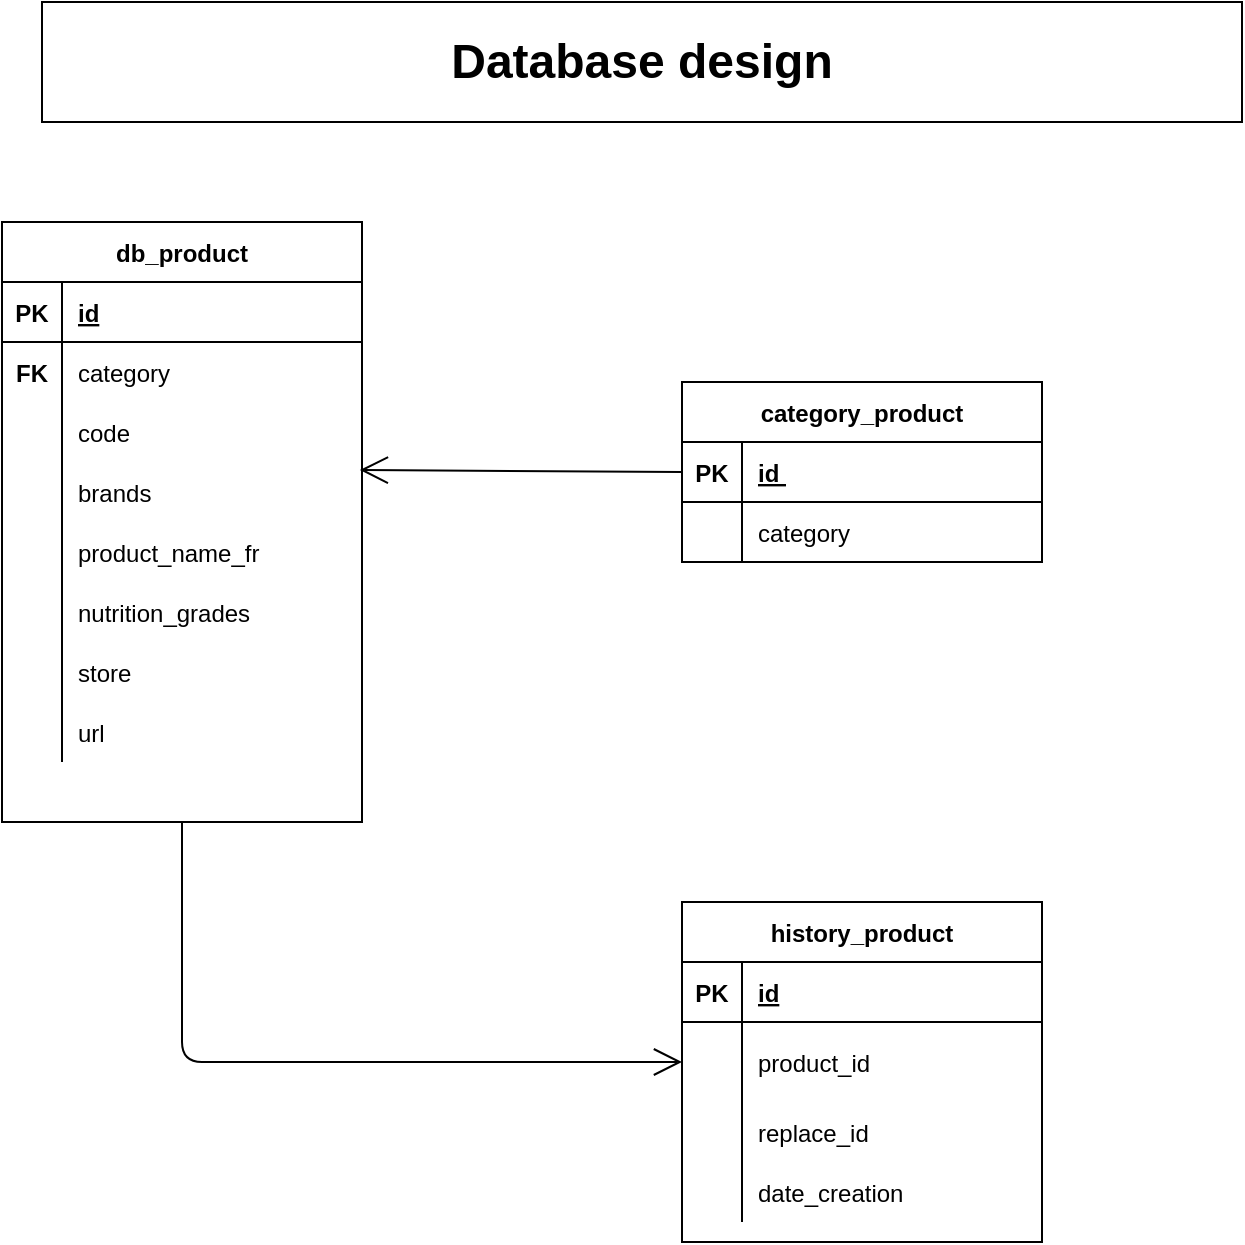 <mxfile version="13.9.9" type="device" pages="2"><diagram id="-ngUn5e7MAbJJdgtpYC8" name="Database design"><mxGraphModel dx="1086" dy="806" grid="1" gridSize="10" guides="1" tooltips="1" connect="1" arrows="1" fold="1" page="1" pageScale="1" pageWidth="827" pageHeight="1169" math="0" shadow="0"><root><mxCell id="0"/><mxCell id="1" parent="0"/><mxCell id="Donr-r4MdVtFnB7dgDh9-1" value="db_product" style="shape=table;startSize=30;container=1;collapsible=1;childLayout=tableLayout;fixedRows=1;rowLines=0;fontStyle=1;align=center;resizeLast=1;" parent="1" vertex="1"><mxGeometry x="100" y="150" width="180" height="300" as="geometry"/></mxCell><mxCell id="Donr-r4MdVtFnB7dgDh9-2" value="" style="shape=partialRectangle;collapsible=0;dropTarget=0;pointerEvents=0;fillColor=none;top=0;left=0;bottom=1;right=0;points=[[0,0.5],[1,0.5]];portConstraint=eastwest;" parent="Donr-r4MdVtFnB7dgDh9-1" vertex="1"><mxGeometry y="30" width="180" height="30" as="geometry"/></mxCell><mxCell id="Donr-r4MdVtFnB7dgDh9-3" value="PK" style="shape=partialRectangle;connectable=0;fillColor=none;top=0;left=0;bottom=0;right=0;fontStyle=1;overflow=hidden;" parent="Donr-r4MdVtFnB7dgDh9-2" vertex="1"><mxGeometry width="30" height="30" as="geometry"/></mxCell><mxCell id="Donr-r4MdVtFnB7dgDh9-4" value="id" style="shape=partialRectangle;connectable=0;fillColor=none;top=0;left=0;bottom=0;right=0;align=left;spacingLeft=6;fontStyle=5;overflow=hidden;" parent="Donr-r4MdVtFnB7dgDh9-2" vertex="1"><mxGeometry x="30" width="150" height="30" as="geometry"/></mxCell><mxCell id="Donr-r4MdVtFnB7dgDh9-5" value="" style="shape=partialRectangle;collapsible=0;dropTarget=0;pointerEvents=0;fillColor=none;top=0;left=0;bottom=0;right=0;points=[[0,0.5],[1,0.5]];portConstraint=eastwest;" parent="Donr-r4MdVtFnB7dgDh9-1" vertex="1"><mxGeometry y="60" width="180" height="30" as="geometry"/></mxCell><mxCell id="Donr-r4MdVtFnB7dgDh9-6" value="FK" style="shape=partialRectangle;connectable=0;fillColor=none;top=0;left=0;bottom=0;right=0;editable=1;overflow=hidden;fontStyle=1" parent="Donr-r4MdVtFnB7dgDh9-5" vertex="1"><mxGeometry width="30" height="30" as="geometry"/></mxCell><mxCell id="Donr-r4MdVtFnB7dgDh9-7" value="category" style="shape=partialRectangle;connectable=0;fillColor=none;top=0;left=0;bottom=0;right=0;align=left;spacingLeft=6;overflow=hidden;" parent="Donr-r4MdVtFnB7dgDh9-5" vertex="1"><mxGeometry x="30" width="150" height="30" as="geometry"/></mxCell><mxCell id="Donr-r4MdVtFnB7dgDh9-8" value="" style="shape=partialRectangle;collapsible=0;dropTarget=0;pointerEvents=0;fillColor=none;top=0;left=0;bottom=0;right=0;points=[[0,0.5],[1,0.5]];portConstraint=eastwest;" parent="Donr-r4MdVtFnB7dgDh9-1" vertex="1"><mxGeometry y="90" width="180" height="30" as="geometry"/></mxCell><mxCell id="Donr-r4MdVtFnB7dgDh9-9" value="" style="shape=partialRectangle;connectable=0;fillColor=none;top=0;left=0;bottom=0;right=0;editable=1;overflow=hidden;" parent="Donr-r4MdVtFnB7dgDh9-8" vertex="1"><mxGeometry width="30" height="30" as="geometry"/></mxCell><mxCell id="Donr-r4MdVtFnB7dgDh9-10" value="code" style="shape=partialRectangle;connectable=0;fillColor=none;top=0;left=0;bottom=0;right=0;align=left;spacingLeft=6;overflow=hidden;" parent="Donr-r4MdVtFnB7dgDh9-8" vertex="1"><mxGeometry x="30" width="150" height="30" as="geometry"/></mxCell><mxCell id="Donr-r4MdVtFnB7dgDh9-17" style="shape=partialRectangle;collapsible=0;dropTarget=0;pointerEvents=0;fillColor=none;top=0;left=0;bottom=0;right=0;points=[[0,0.5],[1,0.5]];portConstraint=eastwest;" parent="Donr-r4MdVtFnB7dgDh9-1" vertex="1"><mxGeometry y="120" width="180" height="30" as="geometry"/></mxCell><mxCell id="Donr-r4MdVtFnB7dgDh9-18" style="shape=partialRectangle;connectable=0;fillColor=none;top=0;left=0;bottom=0;right=0;editable=1;overflow=hidden;" parent="Donr-r4MdVtFnB7dgDh9-17" vertex="1"><mxGeometry width="30" height="30" as="geometry"/></mxCell><mxCell id="Donr-r4MdVtFnB7dgDh9-19" value="brands" style="shape=partialRectangle;connectable=0;fillColor=none;top=0;left=0;bottom=0;right=0;align=left;spacingLeft=6;overflow=hidden;" parent="Donr-r4MdVtFnB7dgDh9-17" vertex="1"><mxGeometry x="30" width="150" height="30" as="geometry"/></mxCell><mxCell id="Donr-r4MdVtFnB7dgDh9-20" style="shape=partialRectangle;collapsible=0;dropTarget=0;pointerEvents=0;fillColor=none;top=0;left=0;bottom=0;right=0;points=[[0,0.5],[1,0.5]];portConstraint=eastwest;" parent="Donr-r4MdVtFnB7dgDh9-1" vertex="1"><mxGeometry y="150" width="180" height="30" as="geometry"/></mxCell><mxCell id="Donr-r4MdVtFnB7dgDh9-21" style="shape=partialRectangle;connectable=0;fillColor=none;top=0;left=0;bottom=0;right=0;editable=1;overflow=hidden;" parent="Donr-r4MdVtFnB7dgDh9-20" vertex="1"><mxGeometry width="30" height="30" as="geometry"/></mxCell><mxCell id="Donr-r4MdVtFnB7dgDh9-22" value="product_name_fr" style="shape=partialRectangle;connectable=0;fillColor=none;top=0;left=0;bottom=0;right=0;align=left;spacingLeft=6;overflow=hidden;" parent="Donr-r4MdVtFnB7dgDh9-20" vertex="1"><mxGeometry x="30" width="150" height="30" as="geometry"/></mxCell><mxCell id="Donr-r4MdVtFnB7dgDh9-23" style="shape=partialRectangle;collapsible=0;dropTarget=0;pointerEvents=0;fillColor=none;top=0;left=0;bottom=0;right=0;points=[[0,0.5],[1,0.5]];portConstraint=eastwest;" parent="Donr-r4MdVtFnB7dgDh9-1" vertex="1"><mxGeometry y="180" width="180" height="30" as="geometry"/></mxCell><mxCell id="Donr-r4MdVtFnB7dgDh9-24" style="shape=partialRectangle;connectable=0;fillColor=none;top=0;left=0;bottom=0;right=0;editable=1;overflow=hidden;" parent="Donr-r4MdVtFnB7dgDh9-23" vertex="1"><mxGeometry width="30" height="30" as="geometry"/></mxCell><mxCell id="Donr-r4MdVtFnB7dgDh9-25" value="nutrition_grades" style="shape=partialRectangle;connectable=0;fillColor=none;top=0;left=0;bottom=0;right=0;align=left;spacingLeft=6;overflow=hidden;" parent="Donr-r4MdVtFnB7dgDh9-23" vertex="1"><mxGeometry x="30" width="150" height="30" as="geometry"/></mxCell><mxCell id="Donr-r4MdVtFnB7dgDh9-26" style="shape=partialRectangle;collapsible=0;dropTarget=0;pointerEvents=0;fillColor=none;top=0;left=0;bottom=0;right=0;points=[[0,0.5],[1,0.5]];portConstraint=eastwest;" parent="Donr-r4MdVtFnB7dgDh9-1" vertex="1"><mxGeometry y="210" width="180" height="30" as="geometry"/></mxCell><mxCell id="Donr-r4MdVtFnB7dgDh9-27" style="shape=partialRectangle;connectable=0;fillColor=none;top=0;left=0;bottom=0;right=0;editable=1;overflow=hidden;" parent="Donr-r4MdVtFnB7dgDh9-26" vertex="1"><mxGeometry width="30" height="30" as="geometry"/></mxCell><mxCell id="Donr-r4MdVtFnB7dgDh9-28" value="store" style="shape=partialRectangle;connectable=0;fillColor=none;top=0;left=0;bottom=0;right=0;align=left;spacingLeft=6;overflow=hidden;" parent="Donr-r4MdVtFnB7dgDh9-26" vertex="1"><mxGeometry x="30" width="150" height="30" as="geometry"/></mxCell><mxCell id="Donr-r4MdVtFnB7dgDh9-11" value="" style="shape=partialRectangle;collapsible=0;dropTarget=0;pointerEvents=0;fillColor=none;top=0;left=0;bottom=0;right=0;points=[[0,0.5],[1,0.5]];portConstraint=eastwest;" parent="Donr-r4MdVtFnB7dgDh9-1" vertex="1"><mxGeometry y="240" width="180" height="30" as="geometry"/></mxCell><mxCell id="Donr-r4MdVtFnB7dgDh9-12" value="" style="shape=partialRectangle;connectable=0;fillColor=none;top=0;left=0;bottom=0;right=0;editable=1;overflow=hidden;" parent="Donr-r4MdVtFnB7dgDh9-11" vertex="1"><mxGeometry width="30" height="30" as="geometry"/></mxCell><mxCell id="Donr-r4MdVtFnB7dgDh9-13" value="url" style="shape=partialRectangle;connectable=0;fillColor=none;top=0;left=0;bottom=0;right=0;align=left;spacingLeft=6;overflow=hidden;" parent="Donr-r4MdVtFnB7dgDh9-11" vertex="1"><mxGeometry x="30" width="150" height="30" as="geometry"/></mxCell><mxCell id="Donr-r4MdVtFnB7dgDh9-29" value="category_product" style="shape=table;startSize=30;container=1;collapsible=1;childLayout=tableLayout;fixedRows=1;rowLines=0;fontStyle=1;align=center;resizeLast=1;" parent="1" vertex="1"><mxGeometry x="440" y="230" width="180" height="90" as="geometry"/></mxCell><mxCell id="Donr-r4MdVtFnB7dgDh9-30" value="" style="shape=partialRectangle;collapsible=0;dropTarget=0;pointerEvents=0;fillColor=none;top=0;left=0;bottom=1;right=0;points=[[0,0.5],[1,0.5]];portConstraint=eastwest;" parent="Donr-r4MdVtFnB7dgDh9-29" vertex="1"><mxGeometry y="30" width="180" height="30" as="geometry"/></mxCell><mxCell id="Donr-r4MdVtFnB7dgDh9-31" value="PK" style="shape=partialRectangle;connectable=0;fillColor=none;top=0;left=0;bottom=0;right=0;fontStyle=1;overflow=hidden;" parent="Donr-r4MdVtFnB7dgDh9-30" vertex="1"><mxGeometry width="30" height="30" as="geometry"/></mxCell><mxCell id="Donr-r4MdVtFnB7dgDh9-32" value="id " style="shape=partialRectangle;connectable=0;fillColor=none;top=0;left=0;bottom=0;right=0;align=left;spacingLeft=6;fontStyle=5;overflow=hidden;" parent="Donr-r4MdVtFnB7dgDh9-30" vertex="1"><mxGeometry x="30" width="150" height="30" as="geometry"/></mxCell><mxCell id="Donr-r4MdVtFnB7dgDh9-33" value="" style="shape=partialRectangle;collapsible=0;dropTarget=0;pointerEvents=0;fillColor=none;top=0;left=0;bottom=0;right=0;points=[[0,0.5],[1,0.5]];portConstraint=eastwest;" parent="Donr-r4MdVtFnB7dgDh9-29" vertex="1"><mxGeometry y="60" width="180" height="30" as="geometry"/></mxCell><mxCell id="Donr-r4MdVtFnB7dgDh9-34" value="" style="shape=partialRectangle;connectable=0;fillColor=none;top=0;left=0;bottom=0;right=0;editable=1;overflow=hidden;" parent="Donr-r4MdVtFnB7dgDh9-33" vertex="1"><mxGeometry width="30" height="30" as="geometry"/></mxCell><mxCell id="Donr-r4MdVtFnB7dgDh9-35" value="category" style="shape=partialRectangle;connectable=0;fillColor=none;top=0;left=0;bottom=0;right=0;align=left;spacingLeft=6;overflow=hidden;" parent="Donr-r4MdVtFnB7dgDh9-33" vertex="1"><mxGeometry x="30" width="150" height="30" as="geometry"/></mxCell><mxCell id="Donr-r4MdVtFnB7dgDh9-42" value="history_product" style="shape=table;startSize=30;container=1;collapsible=1;childLayout=tableLayout;fixedRows=1;rowLines=0;fontStyle=1;align=center;resizeLast=1;" parent="1" vertex="1"><mxGeometry x="440" y="490" width="180" height="170" as="geometry"/></mxCell><mxCell id="Donr-r4MdVtFnB7dgDh9-43" value="" style="shape=partialRectangle;collapsible=0;dropTarget=0;pointerEvents=0;fillColor=none;top=0;left=0;bottom=1;right=0;points=[[0,0.5],[1,0.5]];portConstraint=eastwest;" parent="Donr-r4MdVtFnB7dgDh9-42" vertex="1"><mxGeometry y="30" width="180" height="30" as="geometry"/></mxCell><mxCell id="Donr-r4MdVtFnB7dgDh9-44" value="PK" style="shape=partialRectangle;connectable=0;fillColor=none;top=0;left=0;bottom=0;right=0;fontStyle=1;overflow=hidden;" parent="Donr-r4MdVtFnB7dgDh9-43" vertex="1"><mxGeometry width="30" height="30" as="geometry"/></mxCell><mxCell id="Donr-r4MdVtFnB7dgDh9-45" value="id" style="shape=partialRectangle;connectable=0;fillColor=none;top=0;left=0;bottom=0;right=0;align=left;spacingLeft=6;fontStyle=5;overflow=hidden;" parent="Donr-r4MdVtFnB7dgDh9-43" vertex="1"><mxGeometry x="30" width="150" height="30" as="geometry"/></mxCell><mxCell id="Donr-r4MdVtFnB7dgDh9-46" value="" style="shape=partialRectangle;collapsible=0;dropTarget=0;pointerEvents=0;fillColor=none;top=0;left=0;bottom=0;right=0;points=[[0,0.5],[1,0.5]];portConstraint=eastwest;" parent="Donr-r4MdVtFnB7dgDh9-42" vertex="1"><mxGeometry y="60" width="180" height="40" as="geometry"/></mxCell><mxCell id="Donr-r4MdVtFnB7dgDh9-47" value="" style="shape=partialRectangle;connectable=0;fillColor=none;top=0;left=0;bottom=0;right=0;editable=1;overflow=hidden;" parent="Donr-r4MdVtFnB7dgDh9-46" vertex="1"><mxGeometry width="30" height="40" as="geometry"/></mxCell><mxCell id="Donr-r4MdVtFnB7dgDh9-48" value="product_id" style="shape=partialRectangle;connectable=0;fillColor=none;top=0;left=0;bottom=0;right=0;align=left;spacingLeft=6;overflow=hidden;" parent="Donr-r4MdVtFnB7dgDh9-46" vertex="1"><mxGeometry x="30" width="150" height="40" as="geometry"/></mxCell><mxCell id="Donr-r4MdVtFnB7dgDh9-49" value="" style="shape=partialRectangle;collapsible=0;dropTarget=0;pointerEvents=0;fillColor=none;top=0;left=0;bottom=0;right=0;points=[[0,0.5],[1,0.5]];portConstraint=eastwest;" parent="Donr-r4MdVtFnB7dgDh9-42" vertex="1"><mxGeometry y="100" width="180" height="30" as="geometry"/></mxCell><mxCell id="Donr-r4MdVtFnB7dgDh9-50" value="" style="shape=partialRectangle;connectable=0;fillColor=none;top=0;left=0;bottom=0;right=0;editable=1;overflow=hidden;" parent="Donr-r4MdVtFnB7dgDh9-49" vertex="1"><mxGeometry width="30" height="30" as="geometry"/></mxCell><mxCell id="Donr-r4MdVtFnB7dgDh9-51" value="replace_id" style="shape=partialRectangle;connectable=0;fillColor=none;top=0;left=0;bottom=0;right=0;align=left;spacingLeft=6;overflow=hidden;" parent="Donr-r4MdVtFnB7dgDh9-49" vertex="1"><mxGeometry x="30" width="150" height="30" as="geometry"/></mxCell><mxCell id="Donr-r4MdVtFnB7dgDh9-52" value="" style="shape=partialRectangle;collapsible=0;dropTarget=0;pointerEvents=0;fillColor=none;top=0;left=0;bottom=0;right=0;points=[[0,0.5],[1,0.5]];portConstraint=eastwest;" parent="Donr-r4MdVtFnB7dgDh9-42" vertex="1"><mxGeometry y="130" width="180" height="30" as="geometry"/></mxCell><mxCell id="Donr-r4MdVtFnB7dgDh9-53" value="" style="shape=partialRectangle;connectable=0;fillColor=none;top=0;left=0;bottom=0;right=0;editable=1;overflow=hidden;" parent="Donr-r4MdVtFnB7dgDh9-52" vertex="1"><mxGeometry width="30" height="30" as="geometry"/></mxCell><mxCell id="Donr-r4MdVtFnB7dgDh9-54" value="date_creation" style="shape=partialRectangle;connectable=0;fillColor=none;top=0;left=0;bottom=0;right=0;align=left;spacingLeft=6;overflow=hidden;" parent="Donr-r4MdVtFnB7dgDh9-52" vertex="1"><mxGeometry x="30" width="150" height="30" as="geometry"/></mxCell><mxCell id="Donr-r4MdVtFnB7dgDh9-57" value="" style="endArrow=open;endFill=1;endSize=12;html=1;exitX=0;exitY=0.5;exitDx=0;exitDy=0;entryX=0.994;entryY=0.133;entryDx=0;entryDy=0;entryPerimeter=0;" parent="1" source="Donr-r4MdVtFnB7dgDh9-30" target="Donr-r4MdVtFnB7dgDh9-17" edge="1"><mxGeometry width="160" relative="1" as="geometry"><mxPoint x="500" y="500" as="sourcePoint"/><mxPoint x="660" y="500" as="targetPoint"/></mxGeometry></mxCell><mxCell id="Donr-r4MdVtFnB7dgDh9-60" value="" style="endArrow=open;endFill=1;endSize=12;html=1;exitX=0.5;exitY=1;exitDx=0;exitDy=0;entryX=0;entryY=0.5;entryDx=0;entryDy=0;" parent="1" source="Donr-r4MdVtFnB7dgDh9-1" target="Donr-r4MdVtFnB7dgDh9-46" edge="1"><mxGeometry width="160" relative="1" as="geometry"><mxPoint x="230" y="460" as="sourcePoint"/><mxPoint x="660" y="500" as="targetPoint"/><Array as="points"><mxPoint x="190" y="570"/></Array></mxGeometry></mxCell><mxCell id="nD3ldDlvYVNkLvjqTgVf-1" value="&lt;font style=&quot;font-size: 24px&quot;&gt;&lt;b&gt;Database design&lt;/b&gt;&lt;/font&gt;" style="rounded=0;whiteSpace=wrap;html=1;" parent="1" vertex="1"><mxGeometry x="120" y="40" width="600" height="60" as="geometry"/></mxCell></root></mxGraphModel></diagram><diagram id="mBJQxk9eySYKgl65cNKG" name="Algorithme"><mxGraphModel dx="1086" dy="806" grid="1" gridSize="10" guides="1" tooltips="1" connect="1" arrows="1" fold="1" page="1" pageScale="1" pageWidth="827" pageHeight="1169" math="0" shadow="0"><root><mxCell id="OQ8Kr5CPTcZ_P5RbhdyP-0"/><mxCell id="OQ8Kr5CPTcZ_P5RbhdyP-1" parent="OQ8Kr5CPTcZ_P5RbhdyP-0"/><mxCell id="OQ8Kr5CPTcZ_P5RbhdyP-2" value="Début" style="rounded=1;whiteSpace=wrap;html=1;" parent="OQ8Kr5CPTcZ_P5RbhdyP-1" vertex="1"><mxGeometry x="240" y="10" width="160" height="40" as="geometry"/></mxCell><mxCell id="OQ8Kr5CPTcZ_P5RbhdyP-3" value="&lt;div&gt;&lt;span&gt;0:Exit&lt;/span&gt;&lt;/div&gt;&lt;div&gt;&lt;span&gt;1:Quel aliment souhaitez vous substituer&amp;nbsp;&lt;/span&gt;&lt;/div&gt;&lt;div&gt;&lt;span&gt;2:Retrouvez mes aliments substitués&amp;nbsp; &amp;nbsp; &amp;nbsp;&amp;nbsp;&lt;/span&gt;&lt;/div&gt;&lt;div&gt;&lt;span&gt;3:Detruire la base de données&lt;/span&gt;&lt;span&gt;&amp;nbsp; &amp;nbsp; &amp;nbsp; &amp;nbsp; &amp;nbsp; &amp;nbsp; &amp;nbsp; &amp;nbsp; &amp;nbsp; &amp;nbsp; &amp;nbsp; &amp;nbsp; &amp;nbsp; &amp;nbsp; &amp;nbsp; &amp;nbsp; &amp;nbsp; &amp;nbsp; &amp;nbsp; &amp;nbsp; &amp;nbsp; &amp;nbsp; &amp;nbsp;&amp;nbsp;&lt;/span&gt;&lt;/div&gt;" style="whiteSpace=wrap;html=1;align=left;" parent="OQ8Kr5CPTcZ_P5RbhdyP-1" vertex="1"><mxGeometry x="160" y="240" width="320" height="70" as="geometry"/></mxCell><mxCell id="OQ8Kr5CPTcZ_P5RbhdyP-4" value="la base de données existe ?" style="rhombus;whiteSpace=wrap;html=1;" parent="OQ8Kr5CPTcZ_P5RbhdyP-1" vertex="1"><mxGeometry x="230" y="130" width="180" height="80" as="geometry"/></mxCell><mxCell id="OQ8Kr5CPTcZ_P5RbhdyP-5" value="Création de la base de données" style="rounded=1;whiteSpace=wrap;html=1;" parent="OQ8Kr5CPTcZ_P5RbhdyP-1" vertex="1"><mxGeometry x="470" y="80" width="120" height="60" as="geometry"/></mxCell><mxCell id="OQ8Kr5CPTcZ_P5RbhdyP-6" value="" style="endArrow=classic;html=1;exitX=0;exitY=0.5;exitDx=0;exitDy=0;" parent="OQ8Kr5CPTcZ_P5RbhdyP-1" source="OQ8Kr5CPTcZ_P5RbhdyP-5" edge="1"><mxGeometry width="50" height="50" relative="1" as="geometry"><mxPoint x="380" y="270" as="sourcePoint"/><mxPoint x="320" y="110" as="targetPoint"/></mxGeometry></mxCell><mxCell id="OQ8Kr5CPTcZ_P5RbhdyP-7" value="" style="endArrow=classic;html=1;exitX=0.5;exitY=1;exitDx=0;exitDy=0;" parent="OQ8Kr5CPTcZ_P5RbhdyP-1" source="OQ8Kr5CPTcZ_P5RbhdyP-2" target="OQ8Kr5CPTcZ_P5RbhdyP-4" edge="1"><mxGeometry relative="1" as="geometry"><mxPoint x="360" y="250" as="sourcePoint"/><mxPoint x="460" y="250" as="targetPoint"/></mxGeometry></mxCell><mxCell id="OQ8Kr5CPTcZ_P5RbhdyP-8" value="try:" style="edgeLabel;resizable=0;html=1;align=center;verticalAlign=middle;" parent="OQ8Kr5CPTcZ_P5RbhdyP-7" connectable="0" vertex="1"><mxGeometry relative="1" as="geometry"/></mxCell><mxCell id="OQ8Kr5CPTcZ_P5RbhdyP-9" value="" style="endArrow=classic;html=1;exitX=1;exitY=0.5;exitDx=0;exitDy=0;entryX=0.5;entryY=1;entryDx=0;entryDy=0;" parent="OQ8Kr5CPTcZ_P5RbhdyP-1" source="OQ8Kr5CPTcZ_P5RbhdyP-4" target="OQ8Kr5CPTcZ_P5RbhdyP-5" edge="1"><mxGeometry relative="1" as="geometry"><mxPoint x="360" y="250" as="sourcePoint"/><mxPoint x="460" y="250" as="targetPoint"/><Array as="points"><mxPoint x="530" y="170"/></Array></mxGeometry></mxCell><mxCell id="OQ8Kr5CPTcZ_P5RbhdyP-10" value="except" style="edgeLabel;resizable=0;html=1;align=center;verticalAlign=middle;" parent="OQ8Kr5CPTcZ_P5RbhdyP-9" connectable="0" vertex="1"><mxGeometry relative="1" as="geometry"/></mxCell><mxCell id="OQ8Kr5CPTcZ_P5RbhdyP-11" value="" style="endArrow=classic;html=1;exitX=0.5;exitY=1;exitDx=0;exitDy=0;entryX=0.5;entryY=0;entryDx=0;entryDy=0;" parent="OQ8Kr5CPTcZ_P5RbhdyP-1" source="OQ8Kr5CPTcZ_P5RbhdyP-4" target="OQ8Kr5CPTcZ_P5RbhdyP-3" edge="1"><mxGeometry width="50" height="50" relative="1" as="geometry"><mxPoint x="380" y="270" as="sourcePoint"/><mxPoint x="430" y="220" as="targetPoint"/></mxGeometry></mxCell><mxCell id="OQ8Kr5CPTcZ_P5RbhdyP-12" value="Fermeture de la base de données et du programme" style="rounded=1;whiteSpace=wrap;html=1;" parent="OQ8Kr5CPTcZ_P5RbhdyP-1" vertex="1"><mxGeometry x="40" y="80" width="120" height="60" as="geometry"/></mxCell><mxCell id="OQ8Kr5CPTcZ_P5RbhdyP-13" value="" style="endArrow=classic;html=1;exitX=0;exitY=0.25;exitDx=0;exitDy=0;entryX=0.5;entryY=1;entryDx=0;entryDy=0;" parent="OQ8Kr5CPTcZ_P5RbhdyP-1" source="OQ8Kr5CPTcZ_P5RbhdyP-3" target="OQ8Kr5CPTcZ_P5RbhdyP-12" edge="1"><mxGeometry relative="1" as="geometry"><mxPoint x="360" y="230" as="sourcePoint"/><mxPoint x="460" y="230" as="targetPoint"/><Array as="points"><mxPoint x="140" y="258"/><mxPoint x="100" y="258"/></Array></mxGeometry></mxCell><mxCell id="OQ8Kr5CPTcZ_P5RbhdyP-14" value="Entrée = 0" style="edgeLabel;resizable=0;html=1;align=center;verticalAlign=middle;" parent="OQ8Kr5CPTcZ_P5RbhdyP-13" connectable="0" vertex="1"><mxGeometry relative="1" as="geometry"/></mxCell><mxCell id="OQ8Kr5CPTcZ_P5RbhdyP-15" value="Déstruction de la base de données" style="rounded=1;whiteSpace=wrap;html=1;" parent="OQ8Kr5CPTcZ_P5RbhdyP-1" vertex="1"><mxGeometry x="630" y="80" width="120" height="60" as="geometry"/></mxCell><mxCell id="OQ8Kr5CPTcZ_P5RbhdyP-16" value="" style="endArrow=classic;html=1;exitX=1;exitY=0.25;exitDx=0;exitDy=0;entryX=0.5;entryY=1;entryDx=0;entryDy=0;" parent="OQ8Kr5CPTcZ_P5RbhdyP-1" source="OQ8Kr5CPTcZ_P5RbhdyP-3" target="OQ8Kr5CPTcZ_P5RbhdyP-15" edge="1"><mxGeometry relative="1" as="geometry"><mxPoint x="360" y="230" as="sourcePoint"/><mxPoint x="830" y="242" as="targetPoint"/><Array as="points"><mxPoint x="690" y="258"/></Array></mxGeometry></mxCell><mxCell id="OQ8Kr5CPTcZ_P5RbhdyP-17" value="Entrée=3" style="edgeLabel;resizable=0;html=1;align=center;verticalAlign=middle;" parent="OQ8Kr5CPTcZ_P5RbhdyP-16" connectable="0" vertex="1"><mxGeometry relative="1" as="geometry"/></mxCell><mxCell id="OQ8Kr5CPTcZ_P5RbhdyP-18" value="Affichage de la liste des categories &lt;br&gt;Choix de la categorie" style="rounded=1;whiteSpace=wrap;html=1;" parent="OQ8Kr5CPTcZ_P5RbhdyP-1" vertex="1"><mxGeometry x="160" y="350" width="320" height="40" as="geometry"/></mxCell><mxCell id="OQ8Kr5CPTcZ_P5RbhdyP-19" value="Sélection aléatoire d'un aliment de la categorie" style="rounded=1;whiteSpace=wrap;html=1;" parent="OQ8Kr5CPTcZ_P5RbhdyP-1" vertex="1"><mxGeometry x="160" y="420" width="320" height="40" as="geometry"/></mxCell><mxCell id="OQ8Kr5CPTcZ_P5RbhdyP-20" value="Affichage du produit sélectionné&amp;nbsp;&lt;br&gt;Affichage de la liste de produit de la catégorie&lt;br&gt;Choix du produit de remplacement" style="rounded=1;whiteSpace=wrap;html=1;" parent="OQ8Kr5CPTcZ_P5RbhdyP-1" vertex="1"><mxGeometry x="160" y="500" width="320" height="50" as="geometry"/></mxCell><mxCell id="OQ8Kr5CPTcZ_P5RbhdyP-21" value="Voulez-vous vraiment sauvegarder?" style="rhombus;whiteSpace=wrap;html=1;" parent="OQ8Kr5CPTcZ_P5RbhdyP-1" vertex="1"><mxGeometry x="510" y="580" width="260" height="80" as="geometry"/></mxCell><mxCell id="OQ8Kr5CPTcZ_P5RbhdyP-22" value="Affichage des 2 produits&amp;nbsp; &amp;nbsp;&lt;br&gt;Le nutri-score est meilleur ?" style="rhombus;whiteSpace=wrap;html=1;" parent="OQ8Kr5CPTcZ_P5RbhdyP-1" vertex="1"><mxGeometry x="200" y="580" width="240" height="80" as="geometry"/></mxCell><mxCell id="OQ8Kr5CPTcZ_P5RbhdyP-23" value="" style="endArrow=classic;html=1;exitX=0.5;exitY=1;exitDx=0;exitDy=0;entryX=0.5;entryY=0;entryDx=0;entryDy=0;" parent="OQ8Kr5CPTcZ_P5RbhdyP-1" source="OQ8Kr5CPTcZ_P5RbhdyP-3" target="OQ8Kr5CPTcZ_P5RbhdyP-18" edge="1"><mxGeometry width="50" height="50" relative="1" as="geometry"><mxPoint x="550" y="330" as="sourcePoint"/><mxPoint x="600" y="280" as="targetPoint"/></mxGeometry></mxCell><mxCell id="OQ8Kr5CPTcZ_P5RbhdyP-24" value="" style="endArrow=classic;html=1;exitX=0.5;exitY=1;exitDx=0;exitDy=0;entryX=0.5;entryY=0;entryDx=0;entryDy=0;" parent="OQ8Kr5CPTcZ_P5RbhdyP-1" source="OQ8Kr5CPTcZ_P5RbhdyP-18" target="OQ8Kr5CPTcZ_P5RbhdyP-19" edge="1"><mxGeometry width="50" height="50" relative="1" as="geometry"><mxPoint x="550" y="330" as="sourcePoint"/><mxPoint x="600" y="280" as="targetPoint"/></mxGeometry></mxCell><mxCell id="OQ8Kr5CPTcZ_P5RbhdyP-25" value="" style="endArrow=classic;html=1;exitX=0.5;exitY=1;exitDx=0;exitDy=0;entryX=0.5;entryY=0;entryDx=0;entryDy=0;" parent="OQ8Kr5CPTcZ_P5RbhdyP-1" source="OQ8Kr5CPTcZ_P5RbhdyP-19" target="OQ8Kr5CPTcZ_P5RbhdyP-20" edge="1"><mxGeometry width="50" height="50" relative="1" as="geometry"><mxPoint x="550" y="330" as="sourcePoint"/><mxPoint x="600" y="280" as="targetPoint"/></mxGeometry></mxCell><mxCell id="OQ8Kr5CPTcZ_P5RbhdyP-26" value="" style="endArrow=classic;html=1;exitX=0.5;exitY=1;exitDx=0;exitDy=0;entryX=0.5;entryY=0;entryDx=0;entryDy=0;" parent="OQ8Kr5CPTcZ_P5RbhdyP-1" source="OQ8Kr5CPTcZ_P5RbhdyP-20" target="OQ8Kr5CPTcZ_P5RbhdyP-22" edge="1"><mxGeometry width="50" height="50" relative="1" as="geometry"><mxPoint x="550" y="330" as="sourcePoint"/><mxPoint x="600" y="280" as="targetPoint"/></mxGeometry></mxCell><mxCell id="OQ8Kr5CPTcZ_P5RbhdyP-27" value="" style="endArrow=classic;html=1;exitX=1;exitY=0.5;exitDx=0;exitDy=0;entryX=0;entryY=0.5;entryDx=0;entryDy=0;" parent="OQ8Kr5CPTcZ_P5RbhdyP-1" source="OQ8Kr5CPTcZ_P5RbhdyP-22" target="OQ8Kr5CPTcZ_P5RbhdyP-21" edge="1"><mxGeometry relative="1" as="geometry"><mxPoint x="520" y="310" as="sourcePoint"/><mxPoint x="620" y="310" as="targetPoint"/></mxGeometry></mxCell><mxCell id="OQ8Kr5CPTcZ_P5RbhdyP-28" value="Non" style="edgeLabel;resizable=0;html=1;align=center;verticalAlign=middle;" parent="OQ8Kr5CPTcZ_P5RbhdyP-27" connectable="0" vertex="1"><mxGeometry relative="1" as="geometry"/></mxCell><mxCell id="OQ8Kr5CPTcZ_P5RbhdyP-29" value="Sauvegarde des données dans history_product" style="rounded=1;whiteSpace=wrap;html=1;" parent="OQ8Kr5CPTcZ_P5RbhdyP-1" vertex="1"><mxGeometry x="160" y="730" width="320" height="60" as="geometry"/></mxCell><mxCell id="OQ8Kr5CPTcZ_P5RbhdyP-30" value="" style="endArrow=classic;html=1;exitX=0.5;exitY=1;exitDx=0;exitDy=0;entryX=0.5;entryY=0;entryDx=0;entryDy=0;" parent="OQ8Kr5CPTcZ_P5RbhdyP-1" source="OQ8Kr5CPTcZ_P5RbhdyP-22" target="OQ8Kr5CPTcZ_P5RbhdyP-29" edge="1"><mxGeometry relative="1" as="geometry"><mxPoint x="520" y="410" as="sourcePoint"/><mxPoint x="324" y="680" as="targetPoint"/></mxGeometry></mxCell><mxCell id="OQ8Kr5CPTcZ_P5RbhdyP-31" value="Oui" style="edgeLabel;resizable=0;html=1;align=center;verticalAlign=middle;" parent="OQ8Kr5CPTcZ_P5RbhdyP-30" connectable="0" vertex="1"><mxGeometry relative="1" as="geometry"/></mxCell><mxCell id="OQ8Kr5CPTcZ_P5RbhdyP-32" value="" style="endArrow=classic;html=1;exitX=1;exitY=0.5;exitDx=0;exitDy=0;" parent="OQ8Kr5CPTcZ_P5RbhdyP-1" source="OQ8Kr5CPTcZ_P5RbhdyP-21" edge="1"><mxGeometry relative="1" as="geometry"><mxPoint x="770" y="600" as="sourcePoint"/><mxPoint x="320" y="470" as="targetPoint"/><Array as="points"><mxPoint x="800" y="620"/><mxPoint x="800" y="470"/></Array></mxGeometry></mxCell><mxCell id="OQ8Kr5CPTcZ_P5RbhdyP-33" value="Non" style="edgeLabel;resizable=0;html=1;align=center;verticalAlign=middle;" parent="OQ8Kr5CPTcZ_P5RbhdyP-32" connectable="0" vertex="1"><mxGeometry relative="1" as="geometry"/></mxCell><mxCell id="OQ8Kr5CPTcZ_P5RbhdyP-34" value="" style="endArrow=classic;html=1;exitX=0.5;exitY=1;exitDx=0;exitDy=0;" parent="OQ8Kr5CPTcZ_P5RbhdyP-1" source="OQ8Kr5CPTcZ_P5RbhdyP-21" edge="1"><mxGeometry relative="1" as="geometry"><mxPoint x="520" y="400" as="sourcePoint"/><mxPoint x="320" y="680" as="targetPoint"/><Array as="points"><mxPoint x="640" y="680"/></Array></mxGeometry></mxCell><mxCell id="OQ8Kr5CPTcZ_P5RbhdyP-35" value="Oui" style="edgeLabel;resizable=0;html=1;align=center;verticalAlign=middle;" parent="OQ8Kr5CPTcZ_P5RbhdyP-34" connectable="0" vertex="1"><mxGeometry relative="1" as="geometry"/></mxCell><mxCell id="OQ8Kr5CPTcZ_P5RbhdyP-36" value="Voulez-vous remplacer un autre produit ?" style="rhombus;whiteSpace=wrap;html=1;" parent="OQ8Kr5CPTcZ_P5RbhdyP-1" vertex="1"><mxGeometry x="160" y="820" width="320" height="80" as="geometry"/></mxCell><mxCell id="OQ8Kr5CPTcZ_P5RbhdyP-37" value="" style="endArrow=classic;html=1;exitX=0;exitY=0.5;exitDx=0;exitDy=0;" parent="OQ8Kr5CPTcZ_P5RbhdyP-1" source="OQ8Kr5CPTcZ_P5RbhdyP-36" edge="1"><mxGeometry relative="1" as="geometry"><mxPoint x="520" y="700" as="sourcePoint"/><mxPoint x="320" y="330" as="targetPoint"/><Array as="points"><mxPoint x="120" y="860"/><mxPoint x="120" y="330"/></Array></mxGeometry></mxCell><mxCell id="OQ8Kr5CPTcZ_P5RbhdyP-38" value="Oui" style="edgeLabel;resizable=0;html=1;align=center;verticalAlign=middle;" parent="OQ8Kr5CPTcZ_P5RbhdyP-37" connectable="0" vertex="1"><mxGeometry relative="1" as="geometry"/></mxCell><mxCell id="OQ8Kr5CPTcZ_P5RbhdyP-39" value="" style="endArrow=classic;html=1;exitX=0.5;exitY=1;exitDx=0;exitDy=0;entryX=0.192;entryY=1.033;entryDx=0;entryDy=0;entryPerimeter=0;" parent="OQ8Kr5CPTcZ_P5RbhdyP-1" source="OQ8Kr5CPTcZ_P5RbhdyP-36" target="OQ8Kr5CPTcZ_P5RbhdyP-12" edge="1"><mxGeometry relative="1" as="geometry"><mxPoint x="520" y="700" as="sourcePoint"/><mxPoint x="100" y="250" as="targetPoint"/><Array as="points"><mxPoint x="320" y="960"/><mxPoint x="63" y="960"/></Array></mxGeometry></mxCell><mxCell id="OQ8Kr5CPTcZ_P5RbhdyP-40" value="Non" style="edgeLabel;resizable=0;html=1;align=center;verticalAlign=middle;" parent="OQ8Kr5CPTcZ_P5RbhdyP-39" connectable="0" vertex="1"><mxGeometry relative="1" as="geometry"/></mxCell><mxCell id="OQ8Kr5CPTcZ_P5RbhdyP-41" value="" style="endArrow=classic;html=1;exitX=0.5;exitY=1;exitDx=0;exitDy=0;" parent="OQ8Kr5CPTcZ_P5RbhdyP-1" source="OQ8Kr5CPTcZ_P5RbhdyP-29" edge="1"><mxGeometry width="50" height="50" relative="1" as="geometry"><mxPoint x="550" y="740" as="sourcePoint"/><mxPoint x="320" y="819" as="targetPoint"/></mxGeometry></mxCell><mxCell id="OQ8Kr5CPTcZ_P5RbhdyP-42" value="" style="endArrow=classic;html=1;exitX=0.5;exitY=0;exitDx=0;exitDy=0;" parent="OQ8Kr5CPTcZ_P5RbhdyP-1" source="OQ8Kr5CPTcZ_P5RbhdyP-15" edge="1"><mxGeometry relative="1" as="geometry"><mxPoint x="360" y="420" as="sourcePoint"/><mxPoint x="320" y="60" as="targetPoint"/><Array as="points"><mxPoint x="690" y="60"/></Array></mxGeometry></mxCell><mxCell id="YJDfYgs7yzVoOmLp4Xel-0" value="Affichage du contenu de history_product" style="rounded=1;whiteSpace=wrap;html=1;" parent="OQ8Kr5CPTcZ_P5RbhdyP-1" vertex="1"><mxGeometry x="600" y="320" width="120" height="60" as="geometry"/></mxCell><mxCell id="YJDfYgs7yzVoOmLp4Xel-1" value="" style="endArrow=classic;html=1;exitX=1;exitY=0.75;exitDx=0;exitDy=0;entryX=0;entryY=0.5;entryDx=0;entryDy=0;" parent="OQ8Kr5CPTcZ_P5RbhdyP-1" source="OQ8Kr5CPTcZ_P5RbhdyP-3" target="YJDfYgs7yzVoOmLp4Xel-0" edge="1"><mxGeometry relative="1" as="geometry"><mxPoint x="360" y="320" as="sourcePoint"/><mxPoint x="460" y="320" as="targetPoint"/><Array as="points"><mxPoint x="520" y="293"/><mxPoint x="520" y="350"/></Array></mxGeometry></mxCell><mxCell id="YJDfYgs7yzVoOmLp4Xel-2" value="Entrée=3" style="edgeLabel;resizable=0;html=1;align=center;verticalAlign=middle;" parent="YJDfYgs7yzVoOmLp4Xel-1" connectable="0" vertex="1"><mxGeometry relative="1" as="geometry"><mxPoint y="-22" as="offset"/></mxGeometry></mxCell><mxCell id="YJDfYgs7yzVoOmLp4Xel-3" value="" style="endArrow=classic;html=1;exitX=1;exitY=0.5;exitDx=0;exitDy=0;" parent="OQ8Kr5CPTcZ_P5RbhdyP-1" source="YJDfYgs7yzVoOmLp4Xel-0" edge="1"><mxGeometry relative="1" as="geometry"><mxPoint x="360" y="310" as="sourcePoint"/><mxPoint x="690" y="60" as="targetPoint"/><Array as="points"><mxPoint x="780" y="350"/><mxPoint x="780" y="60"/></Array></mxGeometry></mxCell><mxCell id="YJDfYgs7yzVoOmLp4Xel-4" value="Label" style="edgeLabel;resizable=0;html=1;align=center;verticalAlign=middle;" parent="YJDfYgs7yzVoOmLp4Xel-3" connectable="0" vertex="1"><mxGeometry relative="1" as="geometry"/></mxCell></root></mxGraphModel></diagram></mxfile>